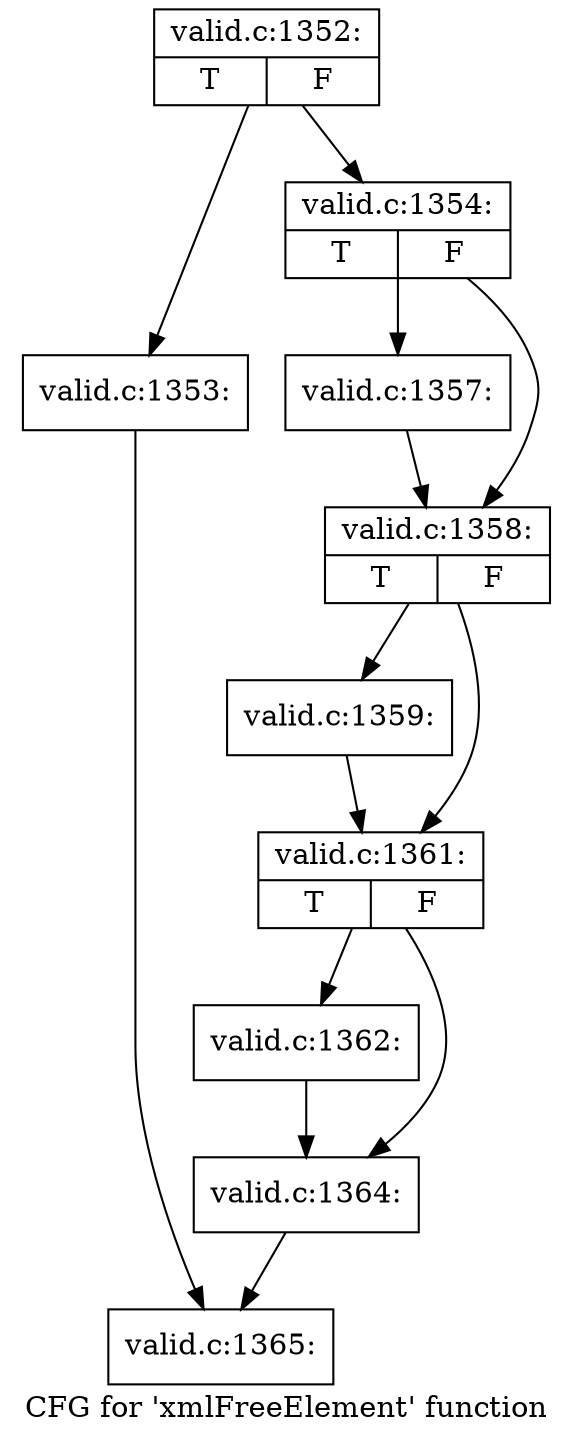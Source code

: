 digraph "CFG for 'xmlFreeElement' function" {
	label="CFG for 'xmlFreeElement' function";

	Node0x508ff00 [shape=record,label="{valid.c:1352:|{<s0>T|<s1>F}}"];
	Node0x508ff00 -> Node0x525ee40;
	Node0x508ff00 -> Node0x525ee90;
	Node0x525ee40 [shape=record,label="{valid.c:1353:}"];
	Node0x525ee40 -> Node0x525ef70;
	Node0x525ee90 [shape=record,label="{valid.c:1354:|{<s0>T|<s1>F}}"];
	Node0x525ee90 -> Node0x5091b60;
	Node0x525ee90 -> Node0x5091e90;
	Node0x5091b60 [shape=record,label="{valid.c:1357:}"];
	Node0x5091b60 -> Node0x5091e90;
	Node0x5091e90 [shape=record,label="{valid.c:1358:|{<s0>T|<s1>F}}"];
	Node0x5091e90 -> Node0x5092880;
	Node0x5091e90 -> Node0x50928d0;
	Node0x5092880 [shape=record,label="{valid.c:1359:}"];
	Node0x5092880 -> Node0x50928d0;
	Node0x50928d0 [shape=record,label="{valid.c:1361:|{<s0>T|<s1>F}}"];
	Node0x50928d0 -> Node0x5093050;
	Node0x50928d0 -> Node0x50930a0;
	Node0x5093050 [shape=record,label="{valid.c:1362:}"];
	Node0x5093050 -> Node0x50930a0;
	Node0x50930a0 [shape=record,label="{valid.c:1364:}"];
	Node0x50930a0 -> Node0x525ef70;
	Node0x525ef70 [shape=record,label="{valid.c:1365:}"];
}
